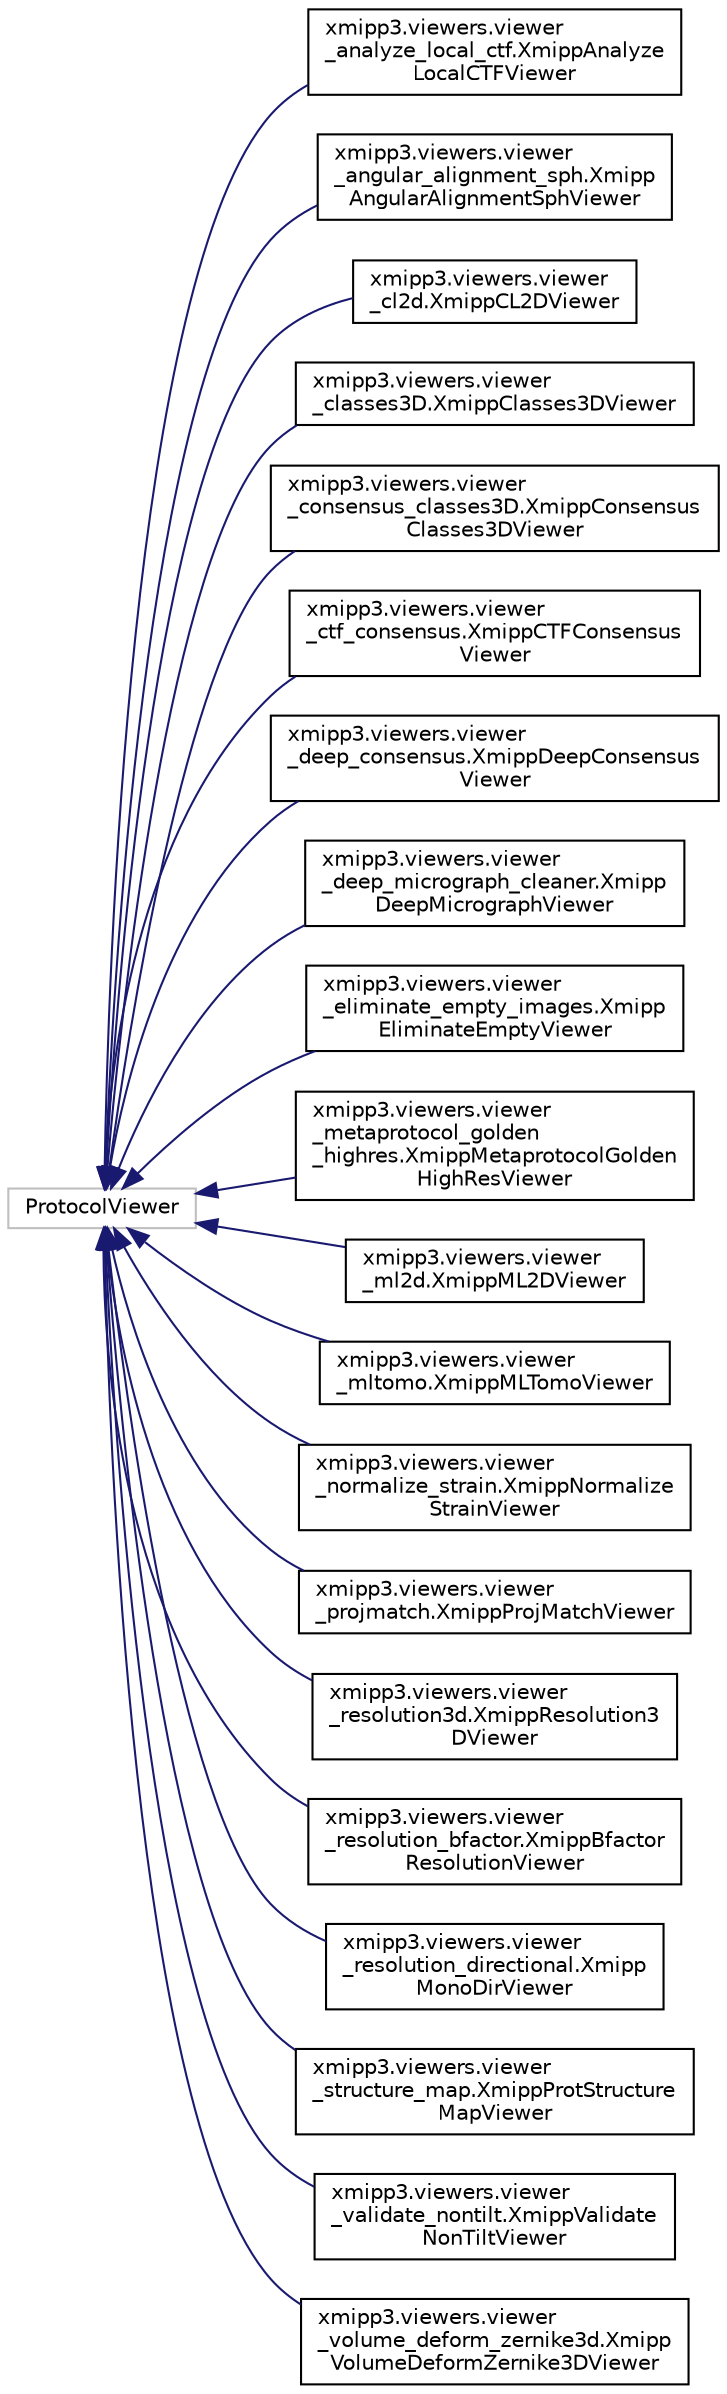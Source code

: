 digraph "Graphical Class Hierarchy"
{
  edge [fontname="Helvetica",fontsize="10",labelfontname="Helvetica",labelfontsize="10"];
  node [fontname="Helvetica",fontsize="10",shape=record];
  rankdir="LR";
  Node370 [label="ProtocolViewer",height=0.2,width=0.4,color="grey75", fillcolor="white", style="filled"];
  Node370 -> Node0 [dir="back",color="midnightblue",fontsize="10",style="solid",fontname="Helvetica"];
  Node0 [label="xmipp3.viewers.viewer\l_analyze_local_ctf.XmippAnalyze\lLocalCTFViewer",height=0.2,width=0.4,color="black", fillcolor="white", style="filled",URL="$classxmipp3_1_1viewers_1_1viewer__analyze__local__ctf_1_1XmippAnalyzeLocalCTFViewer.html"];
  Node370 -> Node372 [dir="back",color="midnightblue",fontsize="10",style="solid",fontname="Helvetica"];
  Node372 [label="xmipp3.viewers.viewer\l_angular_alignment_sph.Xmipp\lAngularAlignmentSphViewer",height=0.2,width=0.4,color="black", fillcolor="white", style="filled",URL="$classxmipp3_1_1viewers_1_1viewer__angular__alignment__sph_1_1XmippAngularAlignmentSphViewer.html"];
  Node370 -> Node373 [dir="back",color="midnightblue",fontsize="10",style="solid",fontname="Helvetica"];
  Node373 [label="xmipp3.viewers.viewer\l_cl2d.XmippCL2DViewer",height=0.2,width=0.4,color="black", fillcolor="white", style="filled",URL="$classxmipp3_1_1viewers_1_1viewer__cl2d_1_1XmippCL2DViewer.html"];
  Node370 -> Node374 [dir="back",color="midnightblue",fontsize="10",style="solid",fontname="Helvetica"];
  Node374 [label="xmipp3.viewers.viewer\l_classes3D.XmippClasses3DViewer",height=0.2,width=0.4,color="black", fillcolor="white", style="filled",URL="$classxmipp3_1_1viewers_1_1viewer__classes3D_1_1XmippClasses3DViewer.html"];
  Node370 -> Node375 [dir="back",color="midnightblue",fontsize="10",style="solid",fontname="Helvetica"];
  Node375 [label="xmipp3.viewers.viewer\l_consensus_classes3D.XmippConsensus\lClasses3DViewer",height=0.2,width=0.4,color="black", fillcolor="white", style="filled",URL="$classxmipp3_1_1viewers_1_1viewer__consensus__classes3D_1_1XmippConsensusClasses3DViewer.html"];
  Node370 -> Node376 [dir="back",color="midnightblue",fontsize="10",style="solid",fontname="Helvetica"];
  Node376 [label="xmipp3.viewers.viewer\l_ctf_consensus.XmippCTFConsensus\lViewer",height=0.2,width=0.4,color="black", fillcolor="white", style="filled",URL="$classxmipp3_1_1viewers_1_1viewer__ctf__consensus_1_1XmippCTFConsensusViewer.html"];
  Node370 -> Node377 [dir="back",color="midnightblue",fontsize="10",style="solid",fontname="Helvetica"];
  Node377 [label="xmipp3.viewers.viewer\l_deep_consensus.XmippDeepConsensus\lViewer",height=0.2,width=0.4,color="black", fillcolor="white", style="filled",URL="$classxmipp3_1_1viewers_1_1viewer__deep__consensus_1_1XmippDeepConsensusViewer.html"];
  Node370 -> Node378 [dir="back",color="midnightblue",fontsize="10",style="solid",fontname="Helvetica"];
  Node378 [label="xmipp3.viewers.viewer\l_deep_micrograph_cleaner.Xmipp\lDeepMicrographViewer",height=0.2,width=0.4,color="black", fillcolor="white", style="filled",URL="$classxmipp3_1_1viewers_1_1viewer__deep__micrograph__cleaner_1_1XmippDeepMicrographViewer.html"];
  Node370 -> Node379 [dir="back",color="midnightblue",fontsize="10",style="solid",fontname="Helvetica"];
  Node379 [label="xmipp3.viewers.viewer\l_eliminate_empty_images.Xmipp\lEliminateEmptyViewer",height=0.2,width=0.4,color="black", fillcolor="white", style="filled",URL="$classxmipp3_1_1viewers_1_1viewer__eliminate__empty__images_1_1XmippEliminateEmptyViewer.html"];
  Node370 -> Node380 [dir="back",color="midnightblue",fontsize="10",style="solid",fontname="Helvetica"];
  Node380 [label="xmipp3.viewers.viewer\l_metaprotocol_golden\l_highres.XmippMetaprotocolGolden\lHighResViewer",height=0.2,width=0.4,color="black", fillcolor="white", style="filled",URL="$classxmipp3_1_1viewers_1_1viewer__metaprotocol__golden__highres_1_1XmippMetaprotocolGoldenHighResViewer.html"];
  Node370 -> Node381 [dir="back",color="midnightblue",fontsize="10",style="solid",fontname="Helvetica"];
  Node381 [label="xmipp3.viewers.viewer\l_ml2d.XmippML2DViewer",height=0.2,width=0.4,color="black", fillcolor="white", style="filled",URL="$classxmipp3_1_1viewers_1_1viewer__ml2d_1_1XmippML2DViewer.html"];
  Node370 -> Node382 [dir="back",color="midnightblue",fontsize="10",style="solid",fontname="Helvetica"];
  Node382 [label="xmipp3.viewers.viewer\l_mltomo.XmippMLTomoViewer",height=0.2,width=0.4,color="black", fillcolor="white", style="filled",URL="$classxmipp3_1_1viewers_1_1viewer__mltomo_1_1XmippMLTomoViewer.html"];
  Node370 -> Node383 [dir="back",color="midnightblue",fontsize="10",style="solid",fontname="Helvetica"];
  Node383 [label="xmipp3.viewers.viewer\l_normalize_strain.XmippNormalize\lStrainViewer",height=0.2,width=0.4,color="black", fillcolor="white", style="filled",URL="$classxmipp3_1_1viewers_1_1viewer__normalize__strain_1_1XmippNormalizeStrainViewer.html"];
  Node370 -> Node384 [dir="back",color="midnightblue",fontsize="10",style="solid",fontname="Helvetica"];
  Node384 [label="xmipp3.viewers.viewer\l_projmatch.XmippProjMatchViewer",height=0.2,width=0.4,color="black", fillcolor="white", style="filled",URL="$classxmipp3_1_1viewers_1_1viewer__projmatch_1_1XmippProjMatchViewer.html"];
  Node370 -> Node385 [dir="back",color="midnightblue",fontsize="10",style="solid",fontname="Helvetica"];
  Node385 [label="xmipp3.viewers.viewer\l_resolution3d.XmippResolution3\lDViewer",height=0.2,width=0.4,color="black", fillcolor="white", style="filled",URL="$classxmipp3_1_1viewers_1_1viewer__resolution3d_1_1XmippResolution3DViewer.html"];
  Node370 -> Node386 [dir="back",color="midnightblue",fontsize="10",style="solid",fontname="Helvetica"];
  Node386 [label="xmipp3.viewers.viewer\l_resolution_bfactor.XmippBfactor\lResolutionViewer",height=0.2,width=0.4,color="black", fillcolor="white", style="filled",URL="$classxmipp3_1_1viewers_1_1viewer__resolution__bfactor_1_1XmippBfactorResolutionViewer.html"];
  Node370 -> Node387 [dir="back",color="midnightblue",fontsize="10",style="solid",fontname="Helvetica"];
  Node387 [label="xmipp3.viewers.viewer\l_resolution_directional.Xmipp\lMonoDirViewer",height=0.2,width=0.4,color="black", fillcolor="white", style="filled",URL="$classxmipp3_1_1viewers_1_1viewer__resolution__directional_1_1XmippMonoDirViewer.html"];
  Node370 -> Node388 [dir="back",color="midnightblue",fontsize="10",style="solid",fontname="Helvetica"];
  Node388 [label="xmipp3.viewers.viewer\l_structure_map.XmippProtStructure\lMapViewer",height=0.2,width=0.4,color="black", fillcolor="white", style="filled",URL="$classxmipp3_1_1viewers_1_1viewer__structure__map_1_1XmippProtStructureMapViewer.html"];
  Node370 -> Node389 [dir="back",color="midnightblue",fontsize="10",style="solid",fontname="Helvetica"];
  Node389 [label="xmipp3.viewers.viewer\l_validate_nontilt.XmippValidate\lNonTiltViewer",height=0.2,width=0.4,color="black", fillcolor="white", style="filled",URL="$classxmipp3_1_1viewers_1_1viewer__validate__nontilt_1_1XmippValidateNonTiltViewer.html"];
  Node370 -> Node390 [dir="back",color="midnightblue",fontsize="10",style="solid",fontname="Helvetica"];
  Node390 [label="xmipp3.viewers.viewer\l_volume_deform_zernike3d.Xmipp\lVolumeDeformZernike3DViewer",height=0.2,width=0.4,color="black", fillcolor="white", style="filled",URL="$classxmipp3_1_1viewers_1_1viewer__volume__deform__zernike3d_1_1XmippVolumeDeformZernike3DViewer.html"];
}
